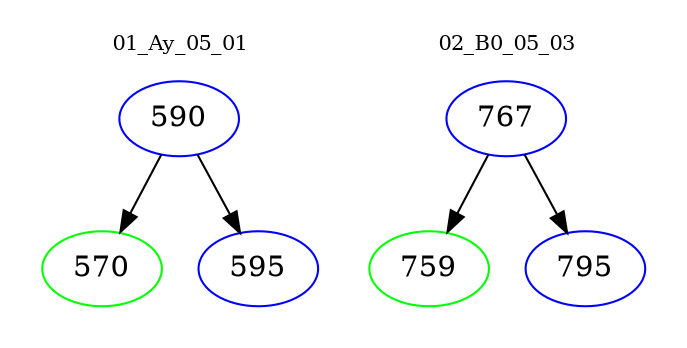 digraph{
subgraph cluster_0 {
color = white
label = "01_Ay_05_01";
fontsize=10;
T0_590 [label="590", color="blue"]
T0_590 -> T0_570 [color="black"]
T0_570 [label="570", color="green"]
T0_590 -> T0_595 [color="black"]
T0_595 [label="595", color="blue"]
}
subgraph cluster_1 {
color = white
label = "02_B0_05_03";
fontsize=10;
T1_767 [label="767", color="blue"]
T1_767 -> T1_759 [color="black"]
T1_759 [label="759", color="green"]
T1_767 -> T1_795 [color="black"]
T1_795 [label="795", color="blue"]
}
}
